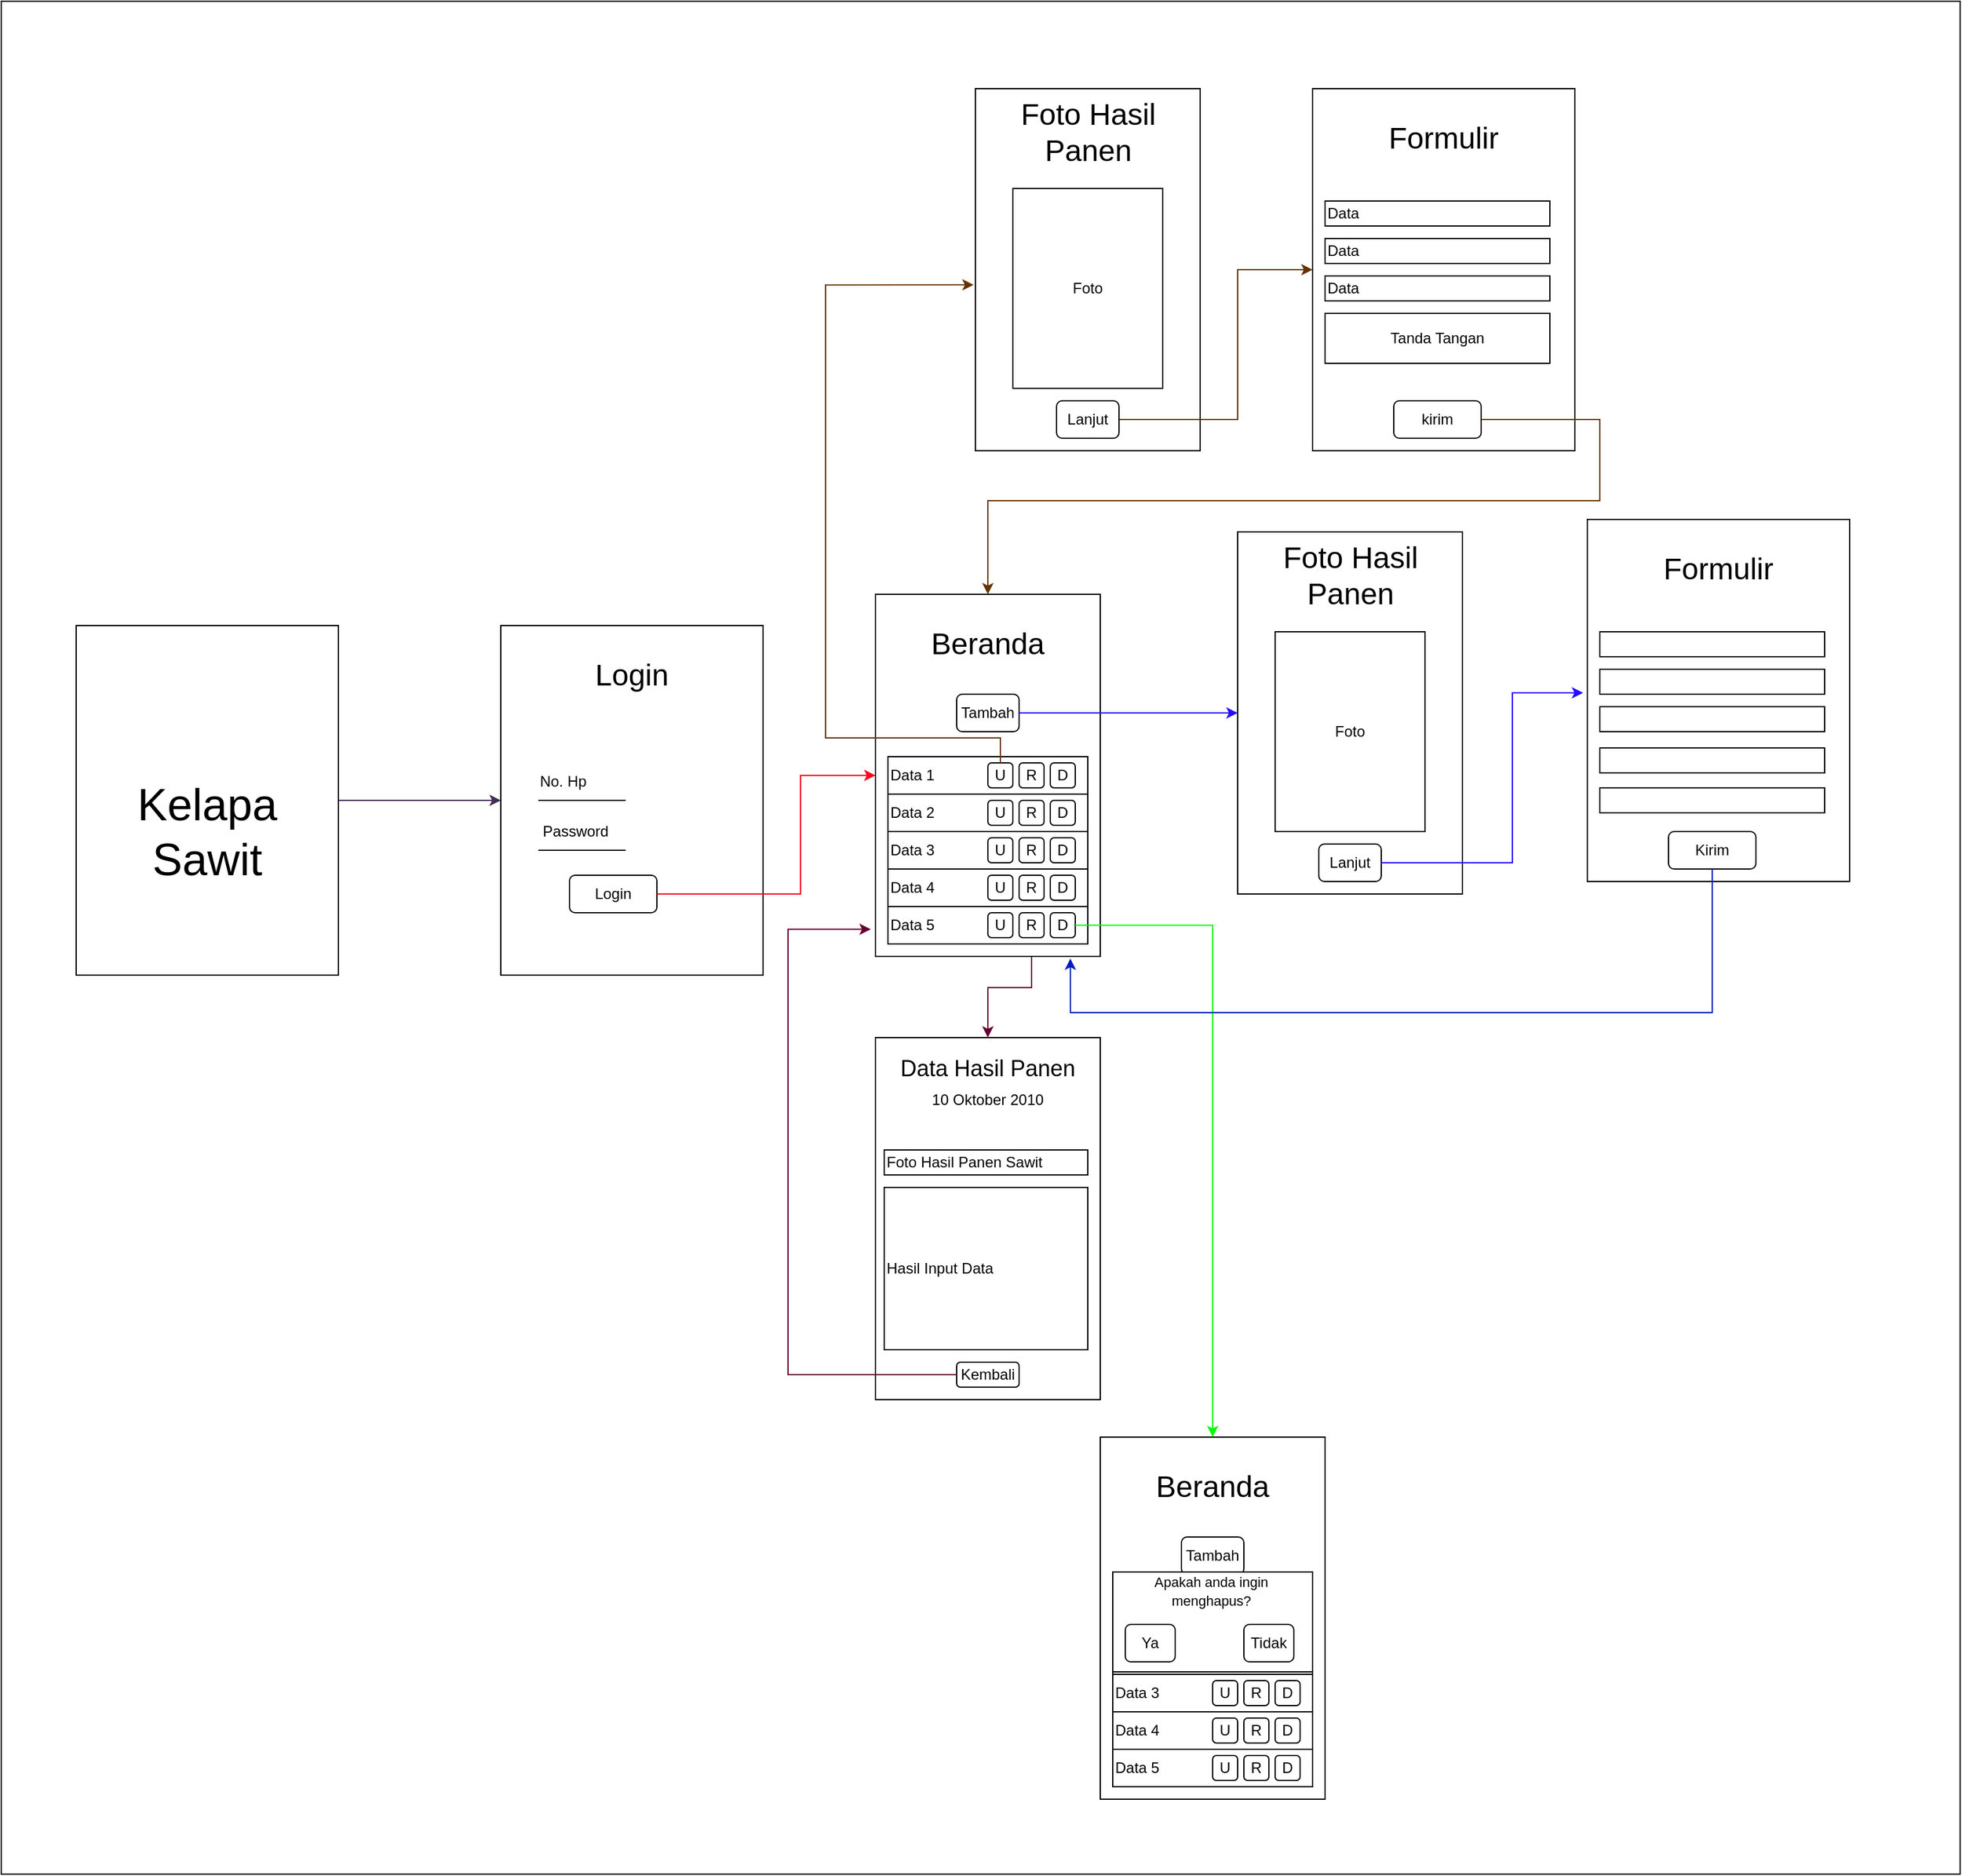 <mxfile version="22.1.18" type="github" pages="2">
  <diagram name="Pekerja" id="Uiu4wbFv9RFSIKA2n1KZ">
    <mxGraphModel dx="1157" dy="1790" grid="1" gridSize="10" guides="1" tooltips="1" connect="1" arrows="1" fold="1" page="1" pageScale="1" pageWidth="850" pageHeight="1100" math="0" shadow="0">
      <root>
        <mxCell id="0" />
        <mxCell id="1" parent="0" />
        <mxCell id="6SFFoyV-yTu_emAH-91S-1" value="" style="rounded=0;whiteSpace=wrap;html=1;movable=0;resizable=0;rotatable=0;deletable=0;editable=0;locked=1;connectable=0;" parent="1" vertex="1">
          <mxGeometry x="70" y="-580" width="1568.5" height="1500" as="geometry" />
        </mxCell>
        <mxCell id="6SFFoyV-yTu_emAH-91S-2" style="edgeStyle=orthogonalEdgeStyle;rounded=0;orthogonalLoop=1;jettySize=auto;html=1;entryX=0;entryY=0.5;entryDx=0;entryDy=0;fillColor=#76608a;strokeColor=#432D57;exitX=1;exitY=0.5;exitDx=0;exitDy=0;" parent="1" source="6SFFoyV-yTu_emAH-91S-3" target="6SFFoyV-yTu_emAH-91S-4" edge="1">
          <mxGeometry relative="1" as="geometry" />
        </mxCell>
        <mxCell id="6SFFoyV-yTu_emAH-91S-3" value="" style="rounded=0;whiteSpace=wrap;html=1;" parent="1" vertex="1">
          <mxGeometry x="130" y="-80" width="210" height="280" as="geometry" />
        </mxCell>
        <mxCell id="6SFFoyV-yTu_emAH-91S-4" value="" style="rounded=0;whiteSpace=wrap;html=1;" parent="1" vertex="1">
          <mxGeometry x="470" y="-80" width="210" height="280" as="geometry" />
        </mxCell>
        <mxCell id="6SFFoyV-yTu_emAH-91S-5" value="&lt;font style=&quot;font-size: 36px;&quot;&gt;Kelapa Sawit&lt;/font&gt;" style="text;html=1;strokeColor=none;fillColor=none;align=center;verticalAlign=middle;whiteSpace=wrap;rounded=0;" parent="1" vertex="1">
          <mxGeometry x="170" y="60" width="130" height="50" as="geometry" />
        </mxCell>
        <mxCell id="6SFFoyV-yTu_emAH-91S-6" value="&lt;font style=&quot;font-size: 24px;&quot;&gt;Login&lt;/font&gt;" style="text;html=1;strokeColor=none;fillColor=none;align=center;verticalAlign=middle;whiteSpace=wrap;rounded=0;" parent="1" vertex="1">
          <mxGeometry x="525" y="-70" width="100" height="60" as="geometry" />
        </mxCell>
        <mxCell id="6SFFoyV-yTu_emAH-91S-7" value="No. Hp" style="text;html=1;strokeColor=none;fillColor=none;align=center;verticalAlign=middle;whiteSpace=wrap;rounded=0;" parent="1" vertex="1">
          <mxGeometry x="490" y="30" width="60" height="30" as="geometry" />
        </mxCell>
        <mxCell id="6SFFoyV-yTu_emAH-91S-8" value="Password" style="text;html=1;strokeColor=none;fillColor=none;align=center;verticalAlign=middle;whiteSpace=wrap;rounded=0;" parent="1" vertex="1">
          <mxGeometry x="500" y="70" width="60" height="30" as="geometry" />
        </mxCell>
        <mxCell id="6SFFoyV-yTu_emAH-91S-9" value="" style="endArrow=none;html=1;rounded=0;exitX=0;exitY=1;exitDx=0;exitDy=0;" parent="1" edge="1">
          <mxGeometry width="50" height="50" relative="1" as="geometry">
            <mxPoint x="500" y="60" as="sourcePoint" />
            <mxPoint x="570" y="60" as="targetPoint" />
          </mxGeometry>
        </mxCell>
        <mxCell id="6SFFoyV-yTu_emAH-91S-10" value="" style="endArrow=none;html=1;rounded=0;exitX=0;exitY=1;exitDx=0;exitDy=0;" parent="1" edge="1">
          <mxGeometry width="50" height="50" relative="1" as="geometry">
            <mxPoint x="500" y="100" as="sourcePoint" />
            <mxPoint x="570" y="100" as="targetPoint" />
          </mxGeometry>
        </mxCell>
        <mxCell id="6SFFoyV-yTu_emAH-91S-11" value="Login" style="rounded=1;whiteSpace=wrap;html=1;" parent="1" vertex="1">
          <mxGeometry x="525" y="120" width="70" height="30" as="geometry" />
        </mxCell>
        <mxCell id="6SFFoyV-yTu_emAH-91S-12" style="edgeStyle=orthogonalEdgeStyle;rounded=0;orthogonalLoop=1;jettySize=auto;html=1;entryX=0;entryY=0.5;entryDx=0;entryDy=0;exitX=1;exitY=0.5;exitDx=0;exitDy=0;strokeColor=#FF051E;" parent="1" source="6SFFoyV-yTu_emAH-91S-11" target="6SFFoyV-yTu_emAH-91S-50" edge="1">
          <mxGeometry relative="1" as="geometry">
            <Array as="points">
              <mxPoint x="710" y="135" />
              <mxPoint x="710" y="40" />
            </Array>
          </mxGeometry>
        </mxCell>
        <mxCell id="6SFFoyV-yTu_emAH-91S-13" value="" style="rounded=0;whiteSpace=wrap;html=1;" parent="1" vertex="1">
          <mxGeometry x="1060" y="-155" width="180" height="290" as="geometry" />
        </mxCell>
        <mxCell id="6SFFoyV-yTu_emAH-91S-14" value="&lt;font style=&quot;font-size: 24px;&quot;&gt;Foto Hasil Panen&lt;/font&gt;" style="text;html=1;strokeColor=none;fillColor=none;align=center;verticalAlign=middle;whiteSpace=wrap;rounded=0;" parent="1" vertex="1">
          <mxGeometry x="1077.5" y="-135" width="145" height="30" as="geometry" />
        </mxCell>
        <mxCell id="6SFFoyV-yTu_emAH-91S-15" value="Foto" style="rounded=0;whiteSpace=wrap;html=1;" parent="1" vertex="1">
          <mxGeometry x="1090" y="-75" width="120" height="160" as="geometry" />
        </mxCell>
        <mxCell id="6SFFoyV-yTu_emAH-91S-16" value="Lanjut" style="rounded=1;whiteSpace=wrap;html=1;" parent="1" vertex="1">
          <mxGeometry x="1125" y="95" width="50" height="30" as="geometry" />
        </mxCell>
        <mxCell id="6SFFoyV-yTu_emAH-91S-17" style="edgeStyle=orthogonalEdgeStyle;rounded=0;orthogonalLoop=1;jettySize=auto;html=1;strokeColor=#250DFF;entryX=-0.016;entryY=0.479;entryDx=0;entryDy=0;entryPerimeter=0;" parent="1" source="6SFFoyV-yTu_emAH-91S-16" target="6SFFoyV-yTu_emAH-91S-19" edge="1">
          <mxGeometry relative="1" as="geometry">
            <mxPoint x="1410" y="-210" as="targetPoint" />
            <Array as="points">
              <mxPoint x="1280" y="110" />
              <mxPoint x="1280" y="-26" />
            </Array>
          </mxGeometry>
        </mxCell>
        <mxCell id="6SFFoyV-yTu_emAH-91S-18" value="" style="group" parent="1" connectable="0" vertex="1">
          <mxGeometry x="1340" y="-165" width="210" height="290" as="geometry" />
        </mxCell>
        <mxCell id="6SFFoyV-yTu_emAH-91S-19" value="" style="rounded=0;whiteSpace=wrap;html=1;" parent="6SFFoyV-yTu_emAH-91S-18" vertex="1">
          <mxGeometry width="210" height="290" as="geometry" />
        </mxCell>
        <mxCell id="6SFFoyV-yTu_emAH-91S-20" value="&lt;font style=&quot;font-size: 24px;&quot;&gt;Formulir&lt;/font&gt;" style="text;html=1;strokeColor=none;fillColor=none;align=center;verticalAlign=middle;whiteSpace=wrap;rounded=0;" parent="6SFFoyV-yTu_emAH-91S-18" vertex="1">
          <mxGeometry x="55" y="10" width="100" height="60" as="geometry" />
        </mxCell>
        <mxCell id="6SFFoyV-yTu_emAH-91S-21" value="" style="rounded=0;whiteSpace=wrap;html=1;" parent="6SFFoyV-yTu_emAH-91S-18" vertex="1">
          <mxGeometry x="10" y="90" width="180" height="20" as="geometry" />
        </mxCell>
        <mxCell id="6SFFoyV-yTu_emAH-91S-22" value="" style="rounded=0;whiteSpace=wrap;html=1;" parent="6SFFoyV-yTu_emAH-91S-18" vertex="1">
          <mxGeometry x="10" y="120" width="180" height="20" as="geometry" />
        </mxCell>
        <mxCell id="6SFFoyV-yTu_emAH-91S-23" value="" style="rounded=0;whiteSpace=wrap;html=1;" parent="6SFFoyV-yTu_emAH-91S-18" vertex="1">
          <mxGeometry x="10" y="150" width="180" height="20" as="geometry" />
        </mxCell>
        <mxCell id="6SFFoyV-yTu_emAH-91S-25" value="Kirim" style="rounded=1;whiteSpace=wrap;html=1;" parent="6SFFoyV-yTu_emAH-91S-18" vertex="1">
          <mxGeometry x="65" y="250" width="70" height="30" as="geometry" />
        </mxCell>
        <mxCell id="KfRNIlRlCpc07HZpUc_0-1" value="" style="rounded=0;whiteSpace=wrap;html=1;" parent="6SFFoyV-yTu_emAH-91S-18" vertex="1">
          <mxGeometry x="10" y="183" width="180" height="20" as="geometry" />
        </mxCell>
        <mxCell id="KfRNIlRlCpc07HZpUc_0-2" value="" style="rounded=0;whiteSpace=wrap;html=1;" parent="6SFFoyV-yTu_emAH-91S-18" vertex="1">
          <mxGeometry x="10" y="215" width="180" height="20" as="geometry" />
        </mxCell>
        <mxCell id="6SFFoyV-yTu_emAH-91S-26" value="" style="rounded=0;whiteSpace=wrap;html=1;" parent="1" vertex="1">
          <mxGeometry x="850" y="-510" width="180" height="290" as="geometry" />
        </mxCell>
        <mxCell id="6SFFoyV-yTu_emAH-91S-27" value="&lt;font style=&quot;font-size: 24px;&quot;&gt;Foto Hasil Panen&lt;/font&gt;" style="text;html=1;strokeColor=none;fillColor=none;align=center;verticalAlign=middle;whiteSpace=wrap;rounded=0;" parent="1" vertex="1">
          <mxGeometry x="867.5" y="-490" width="145" height="30" as="geometry" />
        </mxCell>
        <mxCell id="6SFFoyV-yTu_emAH-91S-28" value="Foto" style="rounded=0;whiteSpace=wrap;html=1;" parent="1" vertex="1">
          <mxGeometry x="880" y="-430" width="120" height="160" as="geometry" />
        </mxCell>
        <mxCell id="6SFFoyV-yTu_emAH-91S-29" style="edgeStyle=orthogonalEdgeStyle;rounded=0;orthogonalLoop=1;jettySize=auto;html=1;entryX=0;entryY=0.5;entryDx=0;entryDy=0;strokeColor=#663300;" parent="1" source="6SFFoyV-yTu_emAH-91S-30" target="6SFFoyV-yTu_emAH-91S-32" edge="1">
          <mxGeometry relative="1" as="geometry">
            <Array as="points">
              <mxPoint x="1060" y="-245" />
              <mxPoint x="1060" y="-365" />
            </Array>
          </mxGeometry>
        </mxCell>
        <mxCell id="6SFFoyV-yTu_emAH-91S-30" value="Lanjut" style="rounded=1;whiteSpace=wrap;html=1;" parent="1" vertex="1">
          <mxGeometry x="915" y="-260" width="50" height="30" as="geometry" />
        </mxCell>
        <mxCell id="6SFFoyV-yTu_emAH-91S-31" value="" style="group" parent="1" connectable="0" vertex="1">
          <mxGeometry x="1120" y="-510" width="210" height="290" as="geometry" />
        </mxCell>
        <mxCell id="6SFFoyV-yTu_emAH-91S-32" value="" style="rounded=0;whiteSpace=wrap;html=1;" parent="6SFFoyV-yTu_emAH-91S-31" vertex="1">
          <mxGeometry width="210" height="290" as="geometry" />
        </mxCell>
        <mxCell id="6SFFoyV-yTu_emAH-91S-33" value="&lt;font style=&quot;font-size: 24px;&quot;&gt;Formulir&lt;/font&gt;" style="text;html=1;strokeColor=none;fillColor=none;align=center;verticalAlign=middle;whiteSpace=wrap;rounded=0;" parent="6SFFoyV-yTu_emAH-91S-31" vertex="1">
          <mxGeometry x="55" y="10" width="100" height="60" as="geometry" />
        </mxCell>
        <mxCell id="6SFFoyV-yTu_emAH-91S-34" value="Data" style="rounded=0;whiteSpace=wrap;html=1;align=left;" parent="6SFFoyV-yTu_emAH-91S-31" vertex="1">
          <mxGeometry x="10" y="90" width="180" height="20" as="geometry" />
        </mxCell>
        <mxCell id="6SFFoyV-yTu_emAH-91S-35" value="Data" style="rounded=0;whiteSpace=wrap;html=1;align=left;" parent="6SFFoyV-yTu_emAH-91S-31" vertex="1">
          <mxGeometry x="10" y="120" width="180" height="20" as="geometry" />
        </mxCell>
        <mxCell id="6SFFoyV-yTu_emAH-91S-36" value="Data" style="rounded=0;whiteSpace=wrap;html=1;align=left;" parent="6SFFoyV-yTu_emAH-91S-31" vertex="1">
          <mxGeometry x="10" y="150" width="180" height="20" as="geometry" />
        </mxCell>
        <mxCell id="6SFFoyV-yTu_emAH-91S-37" value="kirim" style="rounded=1;whiteSpace=wrap;html=1;" parent="6SFFoyV-yTu_emAH-91S-31" vertex="1">
          <mxGeometry x="65" y="250" width="70" height="30" as="geometry" />
        </mxCell>
        <mxCell id="6SFFoyV-yTu_emAH-91S-38" value="Tanda Tangan" style="rounded=0;whiteSpace=wrap;html=1;" parent="6SFFoyV-yTu_emAH-91S-31" vertex="1">
          <mxGeometry x="10" y="180" width="180" height="40" as="geometry" />
        </mxCell>
        <mxCell id="6SFFoyV-yTu_emAH-91S-40" style="edgeStyle=orthogonalEdgeStyle;rounded=0;orthogonalLoop=1;jettySize=auto;html=1;strokeColor=#663300;entryX=0.5;entryY=0;entryDx=0;entryDy=0;" parent="1" source="6SFFoyV-yTu_emAH-91S-37" target="6SFFoyV-yTu_emAH-91S-50" edge="1">
          <mxGeometry relative="1" as="geometry">
            <Array as="points">
              <mxPoint x="1350" y="-245" />
              <mxPoint x="1350" y="-180" />
              <mxPoint x="860" y="-180" />
            </Array>
            <mxPoint x="870" y="-200" as="targetPoint" />
          </mxGeometry>
        </mxCell>
        <mxCell id="6SFFoyV-yTu_emAH-91S-41" value="" style="rounded=0;whiteSpace=wrap;html=1;" parent="1" vertex="1">
          <mxGeometry x="770" y="250" width="180" height="290" as="geometry" />
        </mxCell>
        <mxCell id="6SFFoyV-yTu_emAH-91S-42" style="edgeStyle=orthogonalEdgeStyle;rounded=0;orthogonalLoop=1;jettySize=auto;html=1;strokeColor=#660033;" parent="1" source="6SFFoyV-yTu_emAH-91S-80" target="6SFFoyV-yTu_emAH-91S-41" edge="1">
          <mxGeometry relative="1" as="geometry" />
        </mxCell>
        <mxCell id="6SFFoyV-yTu_emAH-91S-43" value="&lt;font style=&quot;font-size: 18px;&quot;&gt;Data Hasil Panen&lt;/font&gt;" style="text;html=1;strokeColor=none;fillColor=none;align=center;verticalAlign=middle;whiteSpace=wrap;rounded=0;" parent="1" vertex="1">
          <mxGeometry x="776.25" y="260" width="167.5" height="30" as="geometry" />
        </mxCell>
        <mxCell id="6SFFoyV-yTu_emAH-91S-44" value="10 Oktober 2010" style="text;html=1;strokeColor=none;fillColor=none;align=center;verticalAlign=middle;whiteSpace=wrap;rounded=0;" parent="1" vertex="1">
          <mxGeometry x="810" y="285" width="100" height="30" as="geometry" />
        </mxCell>
        <mxCell id="6SFFoyV-yTu_emAH-91S-45" value="Foto Hasil Panen Sawit&amp;nbsp;" style="rounded=0;whiteSpace=wrap;html=1;align=left;" parent="1" vertex="1">
          <mxGeometry x="777" y="340" width="163" height="20" as="geometry" />
        </mxCell>
        <mxCell id="6SFFoyV-yTu_emAH-91S-46" value="Hasil Input Data" style="rounded=0;whiteSpace=wrap;html=1;align=left;" parent="1" vertex="1">
          <mxGeometry x="777" y="370" width="163" height="130" as="geometry" />
        </mxCell>
        <mxCell id="6SFFoyV-yTu_emAH-91S-48" value="Kembali" style="rounded=1;whiteSpace=wrap;html=1;" parent="1" vertex="1">
          <mxGeometry x="835" y="510" width="50" height="20" as="geometry" />
        </mxCell>
        <mxCell id="6SFFoyV-yTu_emAH-91S-49" value="" style="group" parent="1" connectable="0" vertex="1">
          <mxGeometry x="770" y="-105" width="180" height="290" as="geometry" />
        </mxCell>
        <mxCell id="6SFFoyV-yTu_emAH-91S-50" value="" style="rounded=0;whiteSpace=wrap;html=1;" parent="6SFFoyV-yTu_emAH-91S-49" vertex="1">
          <mxGeometry width="180" height="290" as="geometry" />
        </mxCell>
        <mxCell id="6SFFoyV-yTu_emAH-91S-51" value="&lt;span style=&quot;font-size: 24px;&quot;&gt;Beranda&lt;/span&gt;" style="text;html=1;strokeColor=none;fillColor=none;align=center;verticalAlign=middle;whiteSpace=wrap;rounded=0;" parent="6SFFoyV-yTu_emAH-91S-49" vertex="1">
          <mxGeometry x="40" y="10" width="100" height="60" as="geometry" />
        </mxCell>
        <mxCell id="6SFFoyV-yTu_emAH-91S-52" value="Tambah" style="rounded=1;whiteSpace=wrap;html=1;" parent="6SFFoyV-yTu_emAH-91S-49" vertex="1">
          <mxGeometry x="65" y="80" width="50" height="30" as="geometry" />
        </mxCell>
        <mxCell id="6SFFoyV-yTu_emAH-91S-53" value="" style="rounded=0;whiteSpace=wrap;html=1;" parent="6SFFoyV-yTu_emAH-91S-49" vertex="1">
          <mxGeometry x="10" y="130" width="160" height="150" as="geometry" />
        </mxCell>
        <mxCell id="6SFFoyV-yTu_emAH-91S-54" value="" style="rounded=0;whiteSpace=wrap;html=1;" parent="6SFFoyV-yTu_emAH-91S-49" vertex="1">
          <mxGeometry x="10" y="160" width="160" height="30" as="geometry" />
        </mxCell>
        <mxCell id="6SFFoyV-yTu_emAH-91S-55" value="" style="rounded=0;whiteSpace=wrap;html=1;" parent="6SFFoyV-yTu_emAH-91S-49" vertex="1">
          <mxGeometry x="10" y="190" width="160" height="30" as="geometry" />
        </mxCell>
        <mxCell id="6SFFoyV-yTu_emAH-91S-56" value="" style="rounded=0;whiteSpace=wrap;html=1;" parent="6SFFoyV-yTu_emAH-91S-49" vertex="1">
          <mxGeometry x="10" y="220" width="160" height="30" as="geometry" />
        </mxCell>
        <mxCell id="6SFFoyV-yTu_emAH-91S-57" value="" style="group" parent="6SFFoyV-yTu_emAH-91S-49" vertex="1" connectable="0">
          <mxGeometry x="10" y="130" width="160" height="30" as="geometry" />
        </mxCell>
        <mxCell id="6SFFoyV-yTu_emAH-91S-58" value="&lt;div style=&quot;&quot;&gt;&lt;span style=&quot;background-color: initial;&quot;&gt;Data 1&lt;/span&gt;&lt;/div&gt;" style="rounded=0;whiteSpace=wrap;html=1;align=left;" parent="6SFFoyV-yTu_emAH-91S-57" vertex="1">
          <mxGeometry width="160" height="30" as="geometry" />
        </mxCell>
        <mxCell id="6SFFoyV-yTu_emAH-91S-59" value="D" style="rounded=1;whiteSpace=wrap;html=1;" parent="6SFFoyV-yTu_emAH-91S-57" vertex="1">
          <mxGeometry x="130" y="5" width="20" height="20" as="geometry" />
        </mxCell>
        <mxCell id="6SFFoyV-yTu_emAH-91S-60" value="R" style="rounded=1;whiteSpace=wrap;html=1;" parent="6SFFoyV-yTu_emAH-91S-57" vertex="1">
          <mxGeometry x="105" y="5" width="20" height="20" as="geometry" />
        </mxCell>
        <mxCell id="6SFFoyV-yTu_emAH-91S-61" value="U" style="rounded=1;whiteSpace=wrap;html=1;" parent="6SFFoyV-yTu_emAH-91S-57" vertex="1">
          <mxGeometry x="80" y="5" width="20" height="20" as="geometry" />
        </mxCell>
        <mxCell id="6SFFoyV-yTu_emAH-91S-62" value="" style="group" parent="6SFFoyV-yTu_emAH-91S-49" vertex="1" connectable="0">
          <mxGeometry x="10" y="160" width="160" height="30" as="geometry" />
        </mxCell>
        <mxCell id="6SFFoyV-yTu_emAH-91S-63" value="&lt;div style=&quot;&quot;&gt;&lt;span style=&quot;background-color: initial;&quot;&gt;Data 2&lt;/span&gt;&lt;/div&gt;" style="rounded=0;whiteSpace=wrap;html=1;align=left;" parent="6SFFoyV-yTu_emAH-91S-62" vertex="1">
          <mxGeometry width="160" height="30" as="geometry" />
        </mxCell>
        <mxCell id="6SFFoyV-yTu_emAH-91S-64" value="D" style="rounded=1;whiteSpace=wrap;html=1;" parent="6SFFoyV-yTu_emAH-91S-62" vertex="1">
          <mxGeometry x="130" y="5" width="20" height="20" as="geometry" />
        </mxCell>
        <mxCell id="6SFFoyV-yTu_emAH-91S-65" value="R" style="rounded=1;whiteSpace=wrap;html=1;" parent="6SFFoyV-yTu_emAH-91S-62" vertex="1">
          <mxGeometry x="105" y="5" width="20" height="20" as="geometry" />
        </mxCell>
        <mxCell id="6SFFoyV-yTu_emAH-91S-66" value="U" style="rounded=1;whiteSpace=wrap;html=1;" parent="6SFFoyV-yTu_emAH-91S-62" vertex="1">
          <mxGeometry x="80" y="5" width="20" height="20" as="geometry" />
        </mxCell>
        <mxCell id="6SFFoyV-yTu_emAH-91S-67" value="" style="group" parent="6SFFoyV-yTu_emAH-91S-49" vertex="1" connectable="0">
          <mxGeometry x="10" y="190" width="160" height="30" as="geometry" />
        </mxCell>
        <mxCell id="6SFFoyV-yTu_emAH-91S-68" value="&lt;div style=&quot;&quot;&gt;&lt;span style=&quot;background-color: initial;&quot;&gt;Data 3&lt;/span&gt;&lt;/div&gt;" style="rounded=0;whiteSpace=wrap;html=1;align=left;" parent="6SFFoyV-yTu_emAH-91S-67" vertex="1">
          <mxGeometry width="160" height="30" as="geometry" />
        </mxCell>
        <mxCell id="6SFFoyV-yTu_emAH-91S-69" value="D" style="rounded=1;whiteSpace=wrap;html=1;" parent="6SFFoyV-yTu_emAH-91S-67" vertex="1">
          <mxGeometry x="130" y="5" width="20" height="20" as="geometry" />
        </mxCell>
        <mxCell id="6SFFoyV-yTu_emAH-91S-70" value="R" style="rounded=1;whiteSpace=wrap;html=1;" parent="6SFFoyV-yTu_emAH-91S-67" vertex="1">
          <mxGeometry x="105" y="5" width="20" height="20" as="geometry" />
        </mxCell>
        <mxCell id="6SFFoyV-yTu_emAH-91S-71" value="U" style="rounded=1;whiteSpace=wrap;html=1;" parent="6SFFoyV-yTu_emAH-91S-67" vertex="1">
          <mxGeometry x="80" y="5" width="20" height="20" as="geometry" />
        </mxCell>
        <mxCell id="6SFFoyV-yTu_emAH-91S-72" value="" style="group" parent="6SFFoyV-yTu_emAH-91S-49" vertex="1" connectable="0">
          <mxGeometry x="10" y="220" width="160" height="30" as="geometry" />
        </mxCell>
        <mxCell id="6SFFoyV-yTu_emAH-91S-73" value="&lt;div style=&quot;&quot;&gt;&lt;span style=&quot;background-color: initial;&quot;&gt;Data 4&lt;/span&gt;&lt;/div&gt;" style="rounded=0;whiteSpace=wrap;html=1;align=left;" parent="6SFFoyV-yTu_emAH-91S-72" vertex="1">
          <mxGeometry width="160" height="30" as="geometry" />
        </mxCell>
        <mxCell id="6SFFoyV-yTu_emAH-91S-74" value="D" style="rounded=1;whiteSpace=wrap;html=1;" parent="6SFFoyV-yTu_emAH-91S-72" vertex="1">
          <mxGeometry x="130" y="5" width="20" height="20" as="geometry" />
        </mxCell>
        <mxCell id="6SFFoyV-yTu_emAH-91S-75" value="R" style="rounded=1;whiteSpace=wrap;html=1;" parent="6SFFoyV-yTu_emAH-91S-72" vertex="1">
          <mxGeometry x="105" y="5" width="20" height="20" as="geometry" />
        </mxCell>
        <mxCell id="6SFFoyV-yTu_emAH-91S-76" value="U" style="rounded=1;whiteSpace=wrap;html=1;" parent="6SFFoyV-yTu_emAH-91S-72" vertex="1">
          <mxGeometry x="80" y="5" width="20" height="20" as="geometry" />
        </mxCell>
        <mxCell id="6SFFoyV-yTu_emAH-91S-77" value="" style="group" parent="6SFFoyV-yTu_emAH-91S-49" vertex="1" connectable="0">
          <mxGeometry x="10" y="250" width="160" height="30" as="geometry" />
        </mxCell>
        <mxCell id="6SFFoyV-yTu_emAH-91S-78" value="&lt;div style=&quot;&quot;&gt;&lt;span style=&quot;background-color: initial;&quot;&gt;Data 5&lt;/span&gt;&lt;/div&gt;" style="rounded=0;whiteSpace=wrap;html=1;align=left;" parent="6SFFoyV-yTu_emAH-91S-77" vertex="1">
          <mxGeometry width="160" height="30" as="geometry" />
        </mxCell>
        <mxCell id="6SFFoyV-yTu_emAH-91S-79" value="D" style="rounded=1;whiteSpace=wrap;html=1;" parent="6SFFoyV-yTu_emAH-91S-77" vertex="1">
          <mxGeometry x="130" y="5" width="20" height="20" as="geometry" />
        </mxCell>
        <mxCell id="6SFFoyV-yTu_emAH-91S-80" value="R" style="rounded=1;whiteSpace=wrap;html=1;" parent="6SFFoyV-yTu_emAH-91S-77" vertex="1">
          <mxGeometry x="105" y="5" width="20" height="20" as="geometry" />
        </mxCell>
        <mxCell id="6SFFoyV-yTu_emAH-91S-81" value="U" style="rounded=1;whiteSpace=wrap;html=1;" parent="6SFFoyV-yTu_emAH-91S-77" vertex="1">
          <mxGeometry x="80" y="5" width="20" height="20" as="geometry" />
        </mxCell>
        <mxCell id="6SFFoyV-yTu_emAH-91S-82" style="edgeStyle=orthogonalEdgeStyle;rounded=0;orthogonalLoop=1;jettySize=auto;html=1;entryX=0.5;entryY=0;entryDx=0;entryDy=0;strokeColor=#00FF00;" parent="1" source="6SFFoyV-yTu_emAH-91S-79" target="6SFFoyV-yTu_emAH-91S-84" edge="1">
          <mxGeometry relative="1" as="geometry" />
        </mxCell>
        <mxCell id="6SFFoyV-yTu_emAH-91S-83" value="" style="group" parent="1" connectable="0" vertex="1">
          <mxGeometry x="950" y="570" width="240" height="290" as="geometry" />
        </mxCell>
        <mxCell id="6SFFoyV-yTu_emAH-91S-84" value="" style="rounded=0;whiteSpace=wrap;html=1;movable=0;resizable=0;rotatable=0;deletable=0;editable=0;locked=1;connectable=0;" parent="6SFFoyV-yTu_emAH-91S-83" vertex="1">
          <mxGeometry width="180" height="290" as="geometry" />
        </mxCell>
        <mxCell id="6SFFoyV-yTu_emAH-91S-85" value="&lt;span style=&quot;font-size: 24px;&quot;&gt;Beranda&lt;/span&gt;" style="text;html=1;strokeColor=none;fillColor=none;align=center;verticalAlign=middle;whiteSpace=wrap;rounded=0;" parent="6SFFoyV-yTu_emAH-91S-83" vertex="1">
          <mxGeometry x="40" y="10" width="100" height="60" as="geometry" />
        </mxCell>
        <mxCell id="6SFFoyV-yTu_emAH-91S-86" value="Tambah" style="rounded=1;whiteSpace=wrap;html=1;" parent="6SFFoyV-yTu_emAH-91S-83" vertex="1">
          <mxGeometry x="65" y="80" width="50" height="30" as="geometry" />
        </mxCell>
        <mxCell id="6SFFoyV-yTu_emAH-91S-87" value="" style="rounded=0;whiteSpace=wrap;html=1;" parent="6SFFoyV-yTu_emAH-91S-83" vertex="1">
          <mxGeometry x="10" y="130" width="160" height="150" as="geometry" />
        </mxCell>
        <mxCell id="6SFFoyV-yTu_emAH-91S-88" value="" style="rounded=0;whiteSpace=wrap;html=1;" parent="6SFFoyV-yTu_emAH-91S-83" vertex="1">
          <mxGeometry x="10" y="160" width="160" height="30" as="geometry" />
        </mxCell>
        <mxCell id="6SFFoyV-yTu_emAH-91S-89" value="" style="rounded=0;whiteSpace=wrap;html=1;" parent="6SFFoyV-yTu_emAH-91S-83" vertex="1">
          <mxGeometry x="10" y="190" width="160" height="30" as="geometry" />
        </mxCell>
        <mxCell id="6SFFoyV-yTu_emAH-91S-90" value="" style="rounded=0;whiteSpace=wrap;html=1;" parent="6SFFoyV-yTu_emAH-91S-83" vertex="1">
          <mxGeometry x="10" y="220" width="160" height="30" as="geometry" />
        </mxCell>
        <mxCell id="6SFFoyV-yTu_emAH-91S-91" value="" style="group" parent="6SFFoyV-yTu_emAH-91S-83" connectable="0" vertex="1">
          <mxGeometry x="10" y="130" width="160" height="90" as="geometry" />
        </mxCell>
        <mxCell id="6SFFoyV-yTu_emAH-91S-92" value="&lt;div style=&quot;&quot;&gt;&lt;span style=&quot;background-color: initial;&quot;&gt;Data 1&lt;/span&gt;&lt;/div&gt;" style="rounded=0;whiteSpace=wrap;html=1;align=left;" parent="6SFFoyV-yTu_emAH-91S-91" vertex="1">
          <mxGeometry width="160" height="30" as="geometry" />
        </mxCell>
        <mxCell id="6SFFoyV-yTu_emAH-91S-93" value="D" style="rounded=1;whiteSpace=wrap;html=1;" parent="6SFFoyV-yTu_emAH-91S-91" vertex="1">
          <mxGeometry x="130" y="5" width="20" height="20" as="geometry" />
        </mxCell>
        <mxCell id="6SFFoyV-yTu_emAH-91S-94" value="R" style="rounded=1;whiteSpace=wrap;html=1;" parent="6SFFoyV-yTu_emAH-91S-91" vertex="1">
          <mxGeometry x="105" y="5" width="20" height="20" as="geometry" />
        </mxCell>
        <mxCell id="6SFFoyV-yTu_emAH-91S-95" value="U" style="rounded=1;whiteSpace=wrap;html=1;" parent="6SFFoyV-yTu_emAH-91S-91" vertex="1">
          <mxGeometry x="80" y="5" width="20" height="20" as="geometry" />
        </mxCell>
        <mxCell id="6SFFoyV-yTu_emAH-91S-96" value="" style="group" parent="6SFFoyV-yTu_emAH-91S-83" connectable="0" vertex="1">
          <mxGeometry x="10" y="160" width="160" height="90" as="geometry" />
        </mxCell>
        <mxCell id="6SFFoyV-yTu_emAH-91S-97" value="&lt;div style=&quot;&quot;&gt;&lt;span style=&quot;background-color: initial;&quot;&gt;Data 2&lt;/span&gt;&lt;/div&gt;" style="rounded=0;whiteSpace=wrap;html=1;align=left;" parent="6SFFoyV-yTu_emAH-91S-96" vertex="1">
          <mxGeometry width="160" height="30" as="geometry" />
        </mxCell>
        <mxCell id="6SFFoyV-yTu_emAH-91S-98" value="D" style="rounded=1;whiteSpace=wrap;html=1;" parent="6SFFoyV-yTu_emAH-91S-96" vertex="1">
          <mxGeometry x="130" y="5" width="20" height="20" as="geometry" />
        </mxCell>
        <mxCell id="6SFFoyV-yTu_emAH-91S-99" value="R" style="rounded=1;whiteSpace=wrap;html=1;" parent="6SFFoyV-yTu_emAH-91S-96" vertex="1">
          <mxGeometry x="105" y="5" width="20" height="20" as="geometry" />
        </mxCell>
        <mxCell id="6SFFoyV-yTu_emAH-91S-100" value="U" style="rounded=1;whiteSpace=wrap;html=1;" parent="6SFFoyV-yTu_emAH-91S-96" vertex="1">
          <mxGeometry x="80" y="5" width="20" height="20" as="geometry" />
        </mxCell>
        <mxCell id="6SFFoyV-yTu_emAH-91S-101" value="" style="group" parent="6SFFoyV-yTu_emAH-91S-83" connectable="0" vertex="1">
          <mxGeometry x="10" y="190" width="160" height="95" as="geometry" />
        </mxCell>
        <mxCell id="6SFFoyV-yTu_emAH-91S-102" value="&lt;div style=&quot;&quot;&gt;&lt;span style=&quot;background-color: initial;&quot;&gt;Data 3&lt;/span&gt;&lt;/div&gt;" style="rounded=0;whiteSpace=wrap;html=1;align=left;" parent="6SFFoyV-yTu_emAH-91S-101" vertex="1">
          <mxGeometry width="160" height="30" as="geometry" />
        </mxCell>
        <mxCell id="6SFFoyV-yTu_emAH-91S-103" value="D" style="rounded=1;whiteSpace=wrap;html=1;" parent="6SFFoyV-yTu_emAH-91S-101" vertex="1">
          <mxGeometry x="130" y="5" width="20" height="20" as="geometry" />
        </mxCell>
        <mxCell id="6SFFoyV-yTu_emAH-91S-104" value="R" style="rounded=1;whiteSpace=wrap;html=1;" parent="6SFFoyV-yTu_emAH-91S-101" vertex="1">
          <mxGeometry x="105" y="5" width="20" height="20" as="geometry" />
        </mxCell>
        <mxCell id="6SFFoyV-yTu_emAH-91S-105" value="U" style="rounded=1;whiteSpace=wrap;html=1;" parent="6SFFoyV-yTu_emAH-91S-101" vertex="1">
          <mxGeometry x="80" y="5" width="20" height="20" as="geometry" />
        </mxCell>
        <mxCell id="6SFFoyV-yTu_emAH-91S-106" value="" style="group" parent="6SFFoyV-yTu_emAH-91S-83" connectable="0" vertex="1">
          <mxGeometry x="10" y="220" width="160" height="30" as="geometry" />
        </mxCell>
        <mxCell id="6SFFoyV-yTu_emAH-91S-107" value="&lt;div style=&quot;&quot;&gt;&lt;span style=&quot;background-color: initial;&quot;&gt;Data 4&lt;/span&gt;&lt;/div&gt;" style="rounded=0;whiteSpace=wrap;html=1;align=left;" parent="6SFFoyV-yTu_emAH-91S-106" vertex="1">
          <mxGeometry width="160" height="30" as="geometry" />
        </mxCell>
        <mxCell id="6SFFoyV-yTu_emAH-91S-108" value="D" style="rounded=1;whiteSpace=wrap;html=1;" parent="6SFFoyV-yTu_emAH-91S-106" vertex="1">
          <mxGeometry x="130" y="5" width="20" height="20" as="geometry" />
        </mxCell>
        <mxCell id="6SFFoyV-yTu_emAH-91S-109" value="R" style="rounded=1;whiteSpace=wrap;html=1;" parent="6SFFoyV-yTu_emAH-91S-106" vertex="1">
          <mxGeometry x="105" y="5" width="20" height="20" as="geometry" />
        </mxCell>
        <mxCell id="6SFFoyV-yTu_emAH-91S-110" value="U" style="rounded=1;whiteSpace=wrap;html=1;" parent="6SFFoyV-yTu_emAH-91S-106" vertex="1">
          <mxGeometry x="80" y="5" width="20" height="20" as="geometry" />
        </mxCell>
        <mxCell id="6SFFoyV-yTu_emAH-91S-111" value="" style="group" parent="6SFFoyV-yTu_emAH-91S-83" connectable="0" vertex="1">
          <mxGeometry x="10" y="250" width="160" height="30" as="geometry" />
        </mxCell>
        <mxCell id="6SFFoyV-yTu_emAH-91S-112" value="&lt;div style=&quot;&quot;&gt;&lt;span style=&quot;background-color: initial;&quot;&gt;Data 5&lt;/span&gt;&lt;/div&gt;" style="rounded=0;whiteSpace=wrap;html=1;align=left;" parent="6SFFoyV-yTu_emAH-91S-111" vertex="1">
          <mxGeometry width="160" height="30" as="geometry" />
        </mxCell>
        <mxCell id="6SFFoyV-yTu_emAH-91S-113" value="D" style="rounded=1;whiteSpace=wrap;html=1;" parent="6SFFoyV-yTu_emAH-91S-111" vertex="1">
          <mxGeometry x="130" y="5" width="20" height="20" as="geometry" />
        </mxCell>
        <mxCell id="6SFFoyV-yTu_emAH-91S-114" value="R" style="rounded=1;whiteSpace=wrap;html=1;" parent="6SFFoyV-yTu_emAH-91S-111" vertex="1">
          <mxGeometry x="105" y="5" width="20" height="20" as="geometry" />
        </mxCell>
        <mxCell id="6SFFoyV-yTu_emAH-91S-115" value="U" style="rounded=1;whiteSpace=wrap;html=1;" parent="6SFFoyV-yTu_emAH-91S-111" vertex="1">
          <mxGeometry x="80" y="5" width="20" height="20" as="geometry" />
        </mxCell>
        <mxCell id="6SFFoyV-yTu_emAH-91S-116" value="" style="rounded=0;whiteSpace=wrap;html=1;" parent="6SFFoyV-yTu_emAH-91S-83" vertex="1">
          <mxGeometry x="10" y="108" width="160" height="80" as="geometry" />
        </mxCell>
        <mxCell id="6SFFoyV-yTu_emAH-91S-117" value="&lt;font style=&quot;font-size: 11px;&quot;&gt;Apakah anda ingin menghapus?&lt;/font&gt;" style="text;html=1;strokeColor=none;fillColor=none;align=center;verticalAlign=middle;whiteSpace=wrap;rounded=0;" parent="6SFFoyV-yTu_emAH-91S-83" vertex="1">
          <mxGeometry x="10" y="108" width="157.5" height="30" as="geometry" />
        </mxCell>
        <mxCell id="6SFFoyV-yTu_emAH-91S-118" value="Ya" style="rounded=1;whiteSpace=wrap;html=1;" parent="6SFFoyV-yTu_emAH-91S-83" vertex="1">
          <mxGeometry x="20" y="150" width="40" height="30" as="geometry" />
        </mxCell>
        <mxCell id="6SFFoyV-yTu_emAH-91S-119" value="Tidak" style="rounded=1;whiteSpace=wrap;html=1;" parent="6SFFoyV-yTu_emAH-91S-83" vertex="1">
          <mxGeometry x="115" y="150" width="40" height="30" as="geometry" />
        </mxCell>
        <mxCell id="6SFFoyV-yTu_emAH-91S-120" style="edgeStyle=orthogonalEdgeStyle;rounded=0;orthogonalLoop=1;jettySize=auto;html=1;entryX=-0.008;entryY=0.542;entryDx=0;entryDy=0;entryPerimeter=0;strokeColor=#663300;" parent="1" source="6SFFoyV-yTu_emAH-91S-61" target="6SFFoyV-yTu_emAH-91S-26" edge="1">
          <mxGeometry relative="1" as="geometry">
            <Array as="points">
              <mxPoint x="870" y="10" />
              <mxPoint x="730" y="10" />
              <mxPoint x="730" y="-353" />
            </Array>
          </mxGeometry>
        </mxCell>
        <mxCell id="6SFFoyV-yTu_emAH-91S-121" style="edgeStyle=orthogonalEdgeStyle;rounded=0;orthogonalLoop=1;jettySize=auto;html=1;entryX=0;entryY=0.5;entryDx=0;entryDy=0;strokeColor=#250DFF;" parent="1" source="6SFFoyV-yTu_emAH-91S-52" target="6SFFoyV-yTu_emAH-91S-13" edge="1">
          <mxGeometry relative="1" as="geometry" />
        </mxCell>
        <mxCell id="6SFFoyV-yTu_emAH-91S-122" style="edgeStyle=orthogonalEdgeStyle;rounded=0;orthogonalLoop=1;jettySize=auto;html=1;strokeColor=#660033;exitX=0;exitY=0.5;exitDx=0;exitDy=0;entryX=-0.021;entryY=0.925;entryDx=0;entryDy=0;entryPerimeter=0;" parent="1" source="6SFFoyV-yTu_emAH-91S-48" target="6SFFoyV-yTu_emAH-91S-50" edge="1">
          <mxGeometry relative="1" as="geometry">
            <mxPoint x="735" y="440" as="sourcePoint" />
            <mxPoint x="700" y="360" as="targetPoint" />
            <Array as="points">
              <mxPoint x="700" y="520" />
              <mxPoint x="700" y="163" />
            </Array>
          </mxGeometry>
        </mxCell>
        <mxCell id="6SFFoyV-yTu_emAH-91S-128" style="edgeStyle=orthogonalEdgeStyle;rounded=0;orthogonalLoop=1;jettySize=auto;html=1;fillColor=#0050ef;strokeColor=#001DBC;entryX=0.867;entryY=1.006;entryDx=0;entryDy=0;entryPerimeter=0;" parent="1" source="6SFFoyV-yTu_emAH-91S-25" target="6SFFoyV-yTu_emAH-91S-50" edge="1">
          <mxGeometry relative="1" as="geometry">
            <mxPoint x="950" y="130" as="targetPoint" />
            <Array as="points">
              <mxPoint x="1440" y="230" />
              <mxPoint x="926" y="230" />
            </Array>
          </mxGeometry>
        </mxCell>
      </root>
    </mxGraphModel>
  </diagram>
  <diagram name="Mandor" id="60dP8pg2xnSiQAldLUCq">
    <mxGraphModel dx="810" dy="483" grid="1" gridSize="10" guides="1" tooltips="1" connect="1" arrows="1" fold="1" page="1" pageScale="1" pageWidth="827" pageHeight="1169" math="0" shadow="0">
      <root>
        <mxCell id="0" />
        <mxCell id="1" parent="0" />
        <mxCell id="myP-sH1Ng56tJ5btgeLi-1" value="" style="rounded=0;whiteSpace=wrap;html=1;movable=0;resizable=0;rotatable=0;deletable=0;editable=0;locked=1;connectable=0;" parent="1" vertex="1">
          <mxGeometry x="40" y="30" width="1560" height="1180" as="geometry" />
        </mxCell>
        <mxCell id="q5E_AbjBxEwI7H7WWiqw-1" style="edgeStyle=orthogonalEdgeStyle;rounded=0;orthogonalLoop=1;jettySize=auto;html=1;entryX=0;entryY=0.5;entryDx=0;entryDy=0;fillColor=#60a917;strokeColor=#2D7600;" parent="1" source="nLW3oGeiEsnqrwAUTEQz-1" target="nLW3oGeiEsnqrwAUTEQz-2" edge="1">
          <mxGeometry relative="1" as="geometry" />
        </mxCell>
        <mxCell id="nLW3oGeiEsnqrwAUTEQz-1" value="" style="rounded=0;whiteSpace=wrap;html=1;" parent="1" vertex="1">
          <mxGeometry x="160" y="90" width="210" height="280" as="geometry" />
        </mxCell>
        <mxCell id="nLW3oGeiEsnqrwAUTEQz-2" value="" style="rounded=0;whiteSpace=wrap;html=1;" parent="1" vertex="1">
          <mxGeometry x="450" y="90" width="210" height="280" as="geometry" />
        </mxCell>
        <mxCell id="nLW3oGeiEsnqrwAUTEQz-3" value="&lt;font style=&quot;font-size: 36px;&quot;&gt;Kelapa Sawit&lt;/font&gt;" style="text;html=1;strokeColor=none;fillColor=none;align=center;verticalAlign=middle;whiteSpace=wrap;rounded=0;" parent="1" vertex="1">
          <mxGeometry x="200" y="210" width="130" height="50" as="geometry" />
        </mxCell>
        <mxCell id="nLW3oGeiEsnqrwAUTEQz-8" value="&lt;font style=&quot;font-size: 24px;&quot;&gt;Login&lt;/font&gt;" style="text;html=1;strokeColor=none;fillColor=none;align=center;verticalAlign=middle;whiteSpace=wrap;rounded=0;" parent="1" vertex="1">
          <mxGeometry x="505" y="100" width="100" height="60" as="geometry" />
        </mxCell>
        <mxCell id="nLW3oGeiEsnqrwAUTEQz-9" value="No. Hp" style="text;html=1;strokeColor=none;fillColor=none;align=center;verticalAlign=middle;whiteSpace=wrap;rounded=0;" parent="1" vertex="1">
          <mxGeometry x="470" y="200" width="60" height="30" as="geometry" />
        </mxCell>
        <mxCell id="nLW3oGeiEsnqrwAUTEQz-10" value="Password" style="text;html=1;strokeColor=none;fillColor=none;align=center;verticalAlign=middle;whiteSpace=wrap;rounded=0;" parent="1" vertex="1">
          <mxGeometry x="480" y="240" width="60" height="30" as="geometry" />
        </mxCell>
        <mxCell id="nLW3oGeiEsnqrwAUTEQz-11" value="" style="endArrow=none;html=1;rounded=0;exitX=0;exitY=1;exitDx=0;exitDy=0;" parent="1" edge="1">
          <mxGeometry width="50" height="50" relative="1" as="geometry">
            <mxPoint x="480" y="230" as="sourcePoint" />
            <mxPoint x="550" y="230" as="targetPoint" />
          </mxGeometry>
        </mxCell>
        <mxCell id="nLW3oGeiEsnqrwAUTEQz-12" value="" style="endArrow=none;html=1;rounded=0;exitX=0;exitY=1;exitDx=0;exitDy=0;" parent="1" edge="1">
          <mxGeometry width="50" height="50" relative="1" as="geometry">
            <mxPoint x="480" y="270" as="sourcePoint" />
            <mxPoint x="550" y="270" as="targetPoint" />
          </mxGeometry>
        </mxCell>
        <mxCell id="nLW3oGeiEsnqrwAUTEQz-13" value="Login" style="rounded=1;whiteSpace=wrap;html=1;" parent="1" vertex="1">
          <mxGeometry x="505" y="290" width="70" height="30" as="geometry" />
        </mxCell>
        <mxCell id="nLW3oGeiEsnqrwAUTEQz-25" value="" style="rounded=0;whiteSpace=wrap;html=1;" parent="1" vertex="1">
          <mxGeometry x="740" y="90" width="210" height="280" as="geometry" />
        </mxCell>
        <mxCell id="nLW3oGeiEsnqrwAUTEQz-26" style="edgeStyle=orthogonalEdgeStyle;rounded=0;orthogonalLoop=1;jettySize=auto;html=1;entryX=0;entryY=0.468;entryDx=0;entryDy=0;entryPerimeter=0;strokeColor=#250DFF;" parent="1" source="nLW3oGeiEsnqrwAUTEQz-13" target="nLW3oGeiEsnqrwAUTEQz-25" edge="1">
          <mxGeometry relative="1" as="geometry">
            <Array as="points">
              <mxPoint x="690" y="305" />
              <mxPoint x="690" y="221" />
            </Array>
          </mxGeometry>
        </mxCell>
        <mxCell id="nLW3oGeiEsnqrwAUTEQz-27" value="&lt;font style=&quot;font-size: 24px;&quot;&gt;Beranda Mandor&lt;/font&gt;" style="text;html=1;strokeColor=none;fillColor=none;align=center;verticalAlign=middle;whiteSpace=wrap;rounded=0;" parent="1" vertex="1">
          <mxGeometry x="815" y="130" width="60" height="30" as="geometry" />
        </mxCell>
        <mxCell id="nLW3oGeiEsnqrwAUTEQz-28" value="Lihat Data Panen Sawit" style="rounded=1;whiteSpace=wrap;html=1;" parent="1" vertex="1">
          <mxGeometry x="780" y="220" width="140" height="40" as="geometry" />
        </mxCell>
        <mxCell id="nLW3oGeiEsnqrwAUTEQz-31" style="edgeStyle=orthogonalEdgeStyle;rounded=0;orthogonalLoop=1;jettySize=auto;html=1;entryX=0.5;entryY=0;entryDx=0;entryDy=0;strokeColor=#00994D;" parent="1" source="nLW3oGeiEsnqrwAUTEQz-29" target="nLW3oGeiEsnqrwAUTEQz-32" edge="1">
          <mxGeometry relative="1" as="geometry">
            <mxPoint x="850" y="490" as="targetPoint" />
          </mxGeometry>
        </mxCell>
        <mxCell id="nLW3oGeiEsnqrwAUTEQz-29" value="Upload Laporan" style="rounded=1;whiteSpace=wrap;html=1;" parent="1" vertex="1">
          <mxGeometry x="780" y="280" width="137.5" height="30" as="geometry" />
        </mxCell>
        <mxCell id="nLW3oGeiEsnqrwAUTEQz-32" value="" style="rounded=0;whiteSpace=wrap;html=1;" parent="1" vertex="1">
          <mxGeometry x="743.75" y="460" width="210" height="280" as="geometry" />
        </mxCell>
        <mxCell id="nLW3oGeiEsnqrwAUTEQz-33" value="&lt;font style=&quot;font-size: 24px;&quot;&gt;Data Hasil Laporan&lt;/font&gt;" style="text;html=1;strokeColor=none;fillColor=none;align=center;verticalAlign=middle;whiteSpace=wrap;rounded=0;" parent="1" vertex="1">
          <mxGeometry x="787.5" y="490" width="125" height="30" as="geometry" />
        </mxCell>
        <mxCell id="nLW3oGeiEsnqrwAUTEQz-39" style="edgeStyle=orthogonalEdgeStyle;rounded=0;orthogonalLoop=1;jettySize=auto;html=1;strokeColor=#00994D;" parent="1" source="nLW3oGeiEsnqrwAUTEQz-34" target="nLW3oGeiEsnqrwAUTEQz-38" edge="1">
          <mxGeometry relative="1" as="geometry" />
        </mxCell>
        <mxCell id="nLW3oGeiEsnqrwAUTEQz-34" value="Kirim" style="rounded=1;whiteSpace=wrap;html=1;" parent="1" vertex="1">
          <mxGeometry x="811.25" y="690" width="77.5" height="40" as="geometry" />
        </mxCell>
        <mxCell id="nLW3oGeiEsnqrwAUTEQz-35" value="File Laporan" style="rounded=0;whiteSpace=wrap;html=1;" parent="1" vertex="1">
          <mxGeometry x="760" y="540" width="180" height="140" as="geometry" />
        </mxCell>
        <mxCell id="nLW3oGeiEsnqrwAUTEQz-38" value="" style="rounded=0;whiteSpace=wrap;html=1;" parent="1" vertex="1">
          <mxGeometry x="745" y="800" width="210" height="280" as="geometry" />
        </mxCell>
        <mxCell id="nLW3oGeiEsnqrwAUTEQz-40" value="&lt;font style=&quot;font-size: 24px;&quot;&gt;Data Hasil Laporan&lt;/font&gt;" style="text;html=1;strokeColor=none;fillColor=none;align=center;verticalAlign=middle;whiteSpace=wrap;rounded=0;" parent="1" vertex="1">
          <mxGeometry x="779.38" y="830" width="131.25" height="30" as="geometry" />
        </mxCell>
        <mxCell id="nLW3oGeiEsnqrwAUTEQz-41" value="&lt;font style=&quot;font-size: 18px;&quot;&gt;File anda telah kirim&lt;/font&gt;" style="text;html=1;strokeColor=none;fillColor=none;align=center;verticalAlign=middle;whiteSpace=wrap;rounded=0;" parent="1" vertex="1">
          <mxGeometry x="759.06" y="890" width="179.37" height="30" as="geometry" />
        </mxCell>
        <mxCell id="d3lOkVafWizrDIIPl7rx-30" style="edgeStyle=orthogonalEdgeStyle;rounded=0;orthogonalLoop=1;jettySize=auto;html=1;entryX=1;entryY=0.75;entryDx=0;entryDy=0;strokeColor=#00994D;" parent="1" source="nLW3oGeiEsnqrwAUTEQz-43" target="nLW3oGeiEsnqrwAUTEQz-25" edge="1">
          <mxGeometry relative="1" as="geometry">
            <mxPoint x="1020" y="290" as="targetPoint" />
            <Array as="points">
              <mxPoint x="980" y="990" />
              <mxPoint x="980" y="300" />
            </Array>
          </mxGeometry>
        </mxCell>
        <mxCell id="nLW3oGeiEsnqrwAUTEQz-43" value="Kembali" style="rounded=1;whiteSpace=wrap;html=1;" parent="1" vertex="1">
          <mxGeometry x="811.25" y="970" width="77.5" height="40" as="geometry" />
        </mxCell>
        <mxCell id="nLW3oGeiEsnqrwAUTEQz-44" value="" style="rounded=0;whiteSpace=wrap;html=1;" parent="1" vertex="1">
          <mxGeometry x="1040" y="90" width="210" height="280" as="geometry" />
        </mxCell>
        <mxCell id="nLW3oGeiEsnqrwAUTEQz-46" style="edgeStyle=orthogonalEdgeStyle;rounded=0;orthogonalLoop=1;jettySize=auto;html=1;entryX=0.005;entryY=0.536;entryDx=0;entryDy=0;entryPerimeter=0;strokeColor=#99004D;" parent="1" source="nLW3oGeiEsnqrwAUTEQz-28" target="nLW3oGeiEsnqrwAUTEQz-44" edge="1">
          <mxGeometry relative="1" as="geometry" />
        </mxCell>
        <mxCell id="nLW3oGeiEsnqrwAUTEQz-47" value="&lt;font style=&quot;font-size: 24px;&quot;&gt;Data Hasil Panen Sawit&lt;/font&gt;" style="text;html=1;strokeColor=none;fillColor=none;align=center;verticalAlign=middle;whiteSpace=wrap;rounded=0;" parent="1" vertex="1">
          <mxGeometry x="1080" y="110" width="137.5" height="30" as="geometry" />
        </mxCell>
        <mxCell id="d3lOkVafWizrDIIPl7rx-6" value="" style="group" parent="1" connectable="0" vertex="1">
          <mxGeometry x="1070" y="210" width="160" height="30" as="geometry" />
        </mxCell>
        <mxCell id="d3lOkVafWizrDIIPl7rx-7" value="&lt;div style=&quot;&quot;&gt;&lt;span style=&quot;background-color: initial;&quot;&gt;Data 2&lt;/span&gt;&lt;/div&gt;" style="rounded=0;whiteSpace=wrap;html=1;align=left;" parent="d3lOkVafWizrDIIPl7rx-6" vertex="1">
          <mxGeometry width="160" height="30" as="geometry" />
        </mxCell>
        <mxCell id="d3lOkVafWizrDIIPl7rx-9" value="R" style="rounded=1;whiteSpace=wrap;html=1;" parent="d3lOkVafWizrDIIPl7rx-6" vertex="1">
          <mxGeometry x="105" y="5" width="45" height="20" as="geometry" />
        </mxCell>
        <mxCell id="d3lOkVafWizrDIIPl7rx-11" value="" style="group" parent="1" connectable="0" vertex="1">
          <mxGeometry x="1070" y="240" width="160" height="30" as="geometry" />
        </mxCell>
        <mxCell id="d3lOkVafWizrDIIPl7rx-12" value="&lt;div style=&quot;&quot;&gt;&lt;span style=&quot;background-color: initial;&quot;&gt;Data 3&lt;/span&gt;&lt;/div&gt;" style="rounded=0;whiteSpace=wrap;html=1;align=left;" parent="d3lOkVafWizrDIIPl7rx-11" vertex="1">
          <mxGeometry width="160" height="30" as="geometry" />
        </mxCell>
        <mxCell id="d3lOkVafWizrDIIPl7rx-14" value="R" style="rounded=1;whiteSpace=wrap;html=1;" parent="d3lOkVafWizrDIIPl7rx-11" vertex="1">
          <mxGeometry x="105" y="5" width="45" height="20" as="geometry" />
        </mxCell>
        <mxCell id="d3lOkVafWizrDIIPl7rx-16" value="" style="group" parent="1" connectable="0" vertex="1">
          <mxGeometry x="1070" y="270" width="160" height="30" as="geometry" />
        </mxCell>
        <mxCell id="d3lOkVafWizrDIIPl7rx-17" value="&lt;div style=&quot;&quot;&gt;&lt;span style=&quot;background-color: initial;&quot;&gt;Data 4&lt;/span&gt;&lt;/div&gt;" style="rounded=0;whiteSpace=wrap;html=1;align=left;" parent="d3lOkVafWizrDIIPl7rx-16" vertex="1">
          <mxGeometry width="160" height="30" as="geometry" />
        </mxCell>
        <mxCell id="d3lOkVafWizrDIIPl7rx-19" value="R" style="rounded=1;whiteSpace=wrap;html=1;" parent="d3lOkVafWizrDIIPl7rx-16" vertex="1">
          <mxGeometry x="105" y="5" width="45" height="20" as="geometry" />
        </mxCell>
        <mxCell id="d3lOkVafWizrDIIPl7rx-21" value="" style="group" parent="1" connectable="0" vertex="1">
          <mxGeometry x="1070" y="300" width="160" height="30" as="geometry" />
        </mxCell>
        <mxCell id="d3lOkVafWizrDIIPl7rx-22" value="&lt;div style=&quot;&quot;&gt;&lt;span style=&quot;background-color: initial;&quot;&gt;Data 5&lt;/span&gt;&lt;/div&gt;" style="rounded=0;whiteSpace=wrap;html=1;align=left;" parent="d3lOkVafWizrDIIPl7rx-21" vertex="1">
          <mxGeometry width="160" height="30" as="geometry" />
        </mxCell>
        <mxCell id="d3lOkVafWizrDIIPl7rx-24" value="R" style="rounded=1;whiteSpace=wrap;html=1;" parent="d3lOkVafWizrDIIPl7rx-21" vertex="1">
          <mxGeometry x="105" y="5" width="45" height="20" as="geometry" />
        </mxCell>
        <mxCell id="d3lOkVafWizrDIIPl7rx-2" value="&lt;div style=&quot;&quot;&gt;&lt;span style=&quot;background-color: initial;&quot;&gt;Data 1&lt;/span&gt;&lt;/div&gt;" style="rounded=0;whiteSpace=wrap;html=1;align=left;" parent="1" vertex="1">
          <mxGeometry x="1070" y="180" width="160" height="30" as="geometry" />
        </mxCell>
        <mxCell id="d3lOkVafWizrDIIPl7rx-28" style="edgeStyle=orthogonalEdgeStyle;rounded=0;orthogonalLoop=1;jettySize=auto;html=1;strokeColor=#0e8088;entryX=0.75;entryY=0;entryDx=0;entryDy=0;exitX=1;exitY=0.5;exitDx=0;exitDy=0;fillColor=#b0e3e6;" parent="1" source="d3lOkVafWizrDIIPl7rx-24" target="stYuJXnKXHsL_Y0Q-5s9-1" edge="1">
          <mxGeometry relative="1" as="geometry">
            <mxPoint x="1270" y="460" as="targetPoint" />
            <mxPoint x="1200" y="320" as="sourcePoint" />
            <Array as="points">
              <mxPoint x="1255" y="315" />
            </Array>
          </mxGeometry>
        </mxCell>
        <mxCell id="d3lOkVafWizrDIIPl7rx-4" value="R" style="rounded=1;whiteSpace=wrap;html=1;" parent="1" vertex="1">
          <mxGeometry x="1175" y="185" width="45" height="20" as="geometry" />
        </mxCell>
        <mxCell id="d3lOkVafWizrDIIPl7rx-29" value="kembali" style="rounded=1;whiteSpace=wrap;html=1;" parent="1" vertex="1">
          <mxGeometry x="1120" y="340" width="60" height="20" as="geometry" />
        </mxCell>
        <mxCell id="d3lOkVafWizrDIIPl7rx-32" style="edgeStyle=orthogonalEdgeStyle;rounded=0;orthogonalLoop=1;jettySize=auto;html=1;entryX=0.695;entryY=1.007;entryDx=0;entryDy=0;entryPerimeter=0;strokeColor=#99004D;" parent="1" source="d3lOkVafWizrDIIPl7rx-29" target="nLW3oGeiEsnqrwAUTEQz-25" edge="1">
          <mxGeometry relative="1" as="geometry">
            <Array as="points">
              <mxPoint x="1150" y="410" />
              <mxPoint x="886" y="410" />
            </Array>
          </mxGeometry>
        </mxCell>
        <mxCell id="stYuJXnKXHsL_Y0Q-5s9-1" value="" style="rounded=0;whiteSpace=wrap;html=1;" parent="1" vertex="1">
          <mxGeometry x="1120" y="470" width="180" height="290" as="geometry" />
        </mxCell>
        <mxCell id="stYuJXnKXHsL_Y0Q-5s9-2" value="&lt;font style=&quot;font-size: 18px;&quot;&gt;Data Hasil Panen&lt;/font&gt;" style="text;html=1;strokeColor=none;fillColor=none;align=center;verticalAlign=middle;whiteSpace=wrap;rounded=0;" parent="1" vertex="1">
          <mxGeometry x="1126.25" y="480" width="167.5" height="30" as="geometry" />
        </mxCell>
        <mxCell id="stYuJXnKXHsL_Y0Q-5s9-3" value="10 Oktober 2010" style="text;html=1;strokeColor=none;fillColor=none;align=center;verticalAlign=middle;whiteSpace=wrap;rounded=0;" parent="1" vertex="1">
          <mxGeometry x="1160" y="505" width="100" height="30" as="geometry" />
        </mxCell>
        <mxCell id="stYuJXnKXHsL_Y0Q-5s9-4" value="Foto Hasil Panen Sawit&amp;nbsp;" style="rounded=0;whiteSpace=wrap;html=1;align=left;" parent="1" vertex="1">
          <mxGeometry x="1127" y="560" width="163" height="20" as="geometry" />
        </mxCell>
        <mxCell id="stYuJXnKXHsL_Y0Q-5s9-5" value="Hasil Input Data" style="rounded=0;whiteSpace=wrap;html=1;align=left;" parent="1" vertex="1">
          <mxGeometry x="1127" y="590" width="163" height="90" as="geometry" />
        </mxCell>
        <mxCell id="stYuJXnKXHsL_Y0Q-5s9-6" value="Tanda Tangan" style="rounded=0;whiteSpace=wrap;html=1;align=left;" parent="1" vertex="1">
          <mxGeometry x="1169.25" y="690" width="81.5" height="30" as="geometry" />
        </mxCell>
        <mxCell id="stYuJXnKXHsL_Y0Q-5s9-8" style="edgeStyle=orthogonalEdgeStyle;rounded=0;orthogonalLoop=1;jettySize=auto;html=1;strokeColor=#0e8088;exitX=0;exitY=0.5;exitDx=0;exitDy=0;fillColor=#b0e3e6;" parent="1" source="stYuJXnKXHsL_Y0Q-5s9-7" target="nLW3oGeiEsnqrwAUTEQz-25" edge="1">
          <mxGeometry relative="1" as="geometry">
            <mxPoint x="1050" y="570" as="targetPoint" />
            <Array as="points">
              <mxPoint x="1010" y="740" />
              <mxPoint x="1010" y="230" />
            </Array>
          </mxGeometry>
        </mxCell>
        <mxCell id="stYuJXnKXHsL_Y0Q-5s9-7" value="Kembali" style="rounded=1;whiteSpace=wrap;html=1;" parent="1" vertex="1">
          <mxGeometry x="1185" y="730" width="50" height="20" as="geometry" />
        </mxCell>
      </root>
    </mxGraphModel>
  </diagram>
</mxfile>
